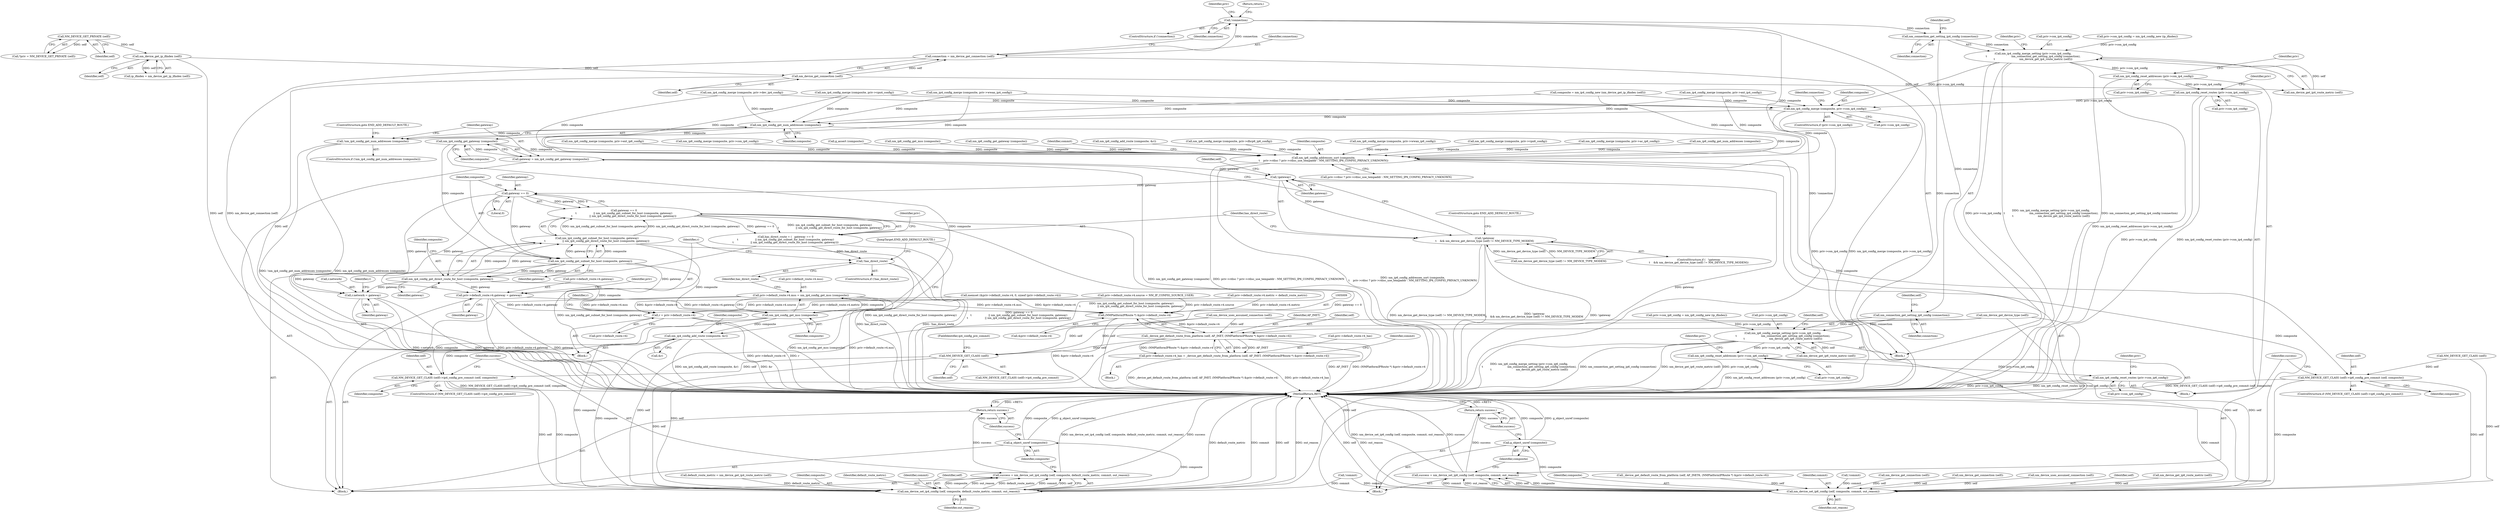 digraph "0_NetworkManager_d5fc88e573fa58b93034b04d35a2454f5d28cad9@API" {
"1004655" [label="(Call,nm_connection_get_setting_ip4_config (connection))"];
"1004636" [label="(Call,!connection)"];
"1004631" [label="(Call,connection = nm_device_get_connection (self))"];
"1004633" [label="(Call,nm_device_get_connection (self))"];
"1004611" [label="(Call,nm_device_get_ip_ifindex (self))"];
"1004606" [label="(Call,NM_DEVICE_GET_PRIVATE (self))"];
"1004651" [label="(Call,nm_ip4_config_merge_setting (priv->con_ip4_config,\n\t                             nm_connection_get_setting_ip4_config (connection),\n\t                             nm_device_get_ip4_route_metric (self)))"];
"1004671" [label="(Call,nm_ip4_config_reset_addresses (priv->con_ip4_config))"];
"1004675" [label="(Call,nm_ip4_config_reset_routes (priv->con_ip4_config))"];
"1004822" [label="(Call,nm_ip4_config_merge (composite, priv->con_ip4_config))"];
"1004872" [label="(Call,nm_ip4_config_get_num_addresses (composite))"];
"1004871" [label="(Call,!nm_ip4_config_get_num_addresses (composite))"];
"1004878" [label="(Call,nm_ip4_config_get_gateway (composite))"];
"1004876" [label="(Call,gateway = nm_ip4_config_get_gateway (composite))"];
"1004882" [label="(Call,!gateway)"];
"1004881" [label="(Call,!gateway\n\t    && nm_device_get_device_type (self) != NM_DEVICE_TYPE_MODEM)"];
"1004892" [label="(Call,gateway == 0)"];
"1004891" [label="(Call,gateway == 0\n\t                    || nm_ip4_config_get_subnet_for_host (composite, gateway)\n\t                    || nm_ip4_config_get_direct_route_for_host (composite, gateway))"];
"1004889" [label="(Call,has_direct_route = (   gateway == 0\n\t                    || nm_ip4_config_get_subnet_for_host (composite, gateway)\n\t                    || nm_ip4_config_get_direct_route_for_host (composite, gateway)))"];
"1004961" [label="(Call,!has_direct_route)"];
"1004896" [label="(Call,nm_ip4_config_get_subnet_for_host (composite, gateway))"];
"1004895" [label="(Call,nm_ip4_config_get_subnet_for_host (composite, gateway)\n\t                    || nm_ip4_config_get_direct_route_for_host (composite, gateway))"];
"1004899" [label="(Call,nm_ip4_config_get_direct_route_for_host (composite, gateway))"];
"1004932" [label="(Call,priv->default_route.v4.gateway = gateway)"];
"1004965" [label="(Call,r = priv->default_route.v4)"];
"1005008" [label="(Call,(NMPlatformIPRoute *) &priv->default_route.v4)"];
"1005005" [label="(Call,_device_get_default_route_from_platform (self, AF_INET, (NMPlatformIPRoute *) &priv->default_route.v4))"];
"1004999" [label="(Call,priv->default_route.v4_has = _device_get_default_route_from_platform (self, AF_INET, (NMPlatformIPRoute *) &priv->default_route.v4))"];
"1005021" [label="(Call,NM_DEVICE_GET_CLASS (self))"];
"1005024" [label="(Call,NM_DEVICE_GET_CLASS (self)->ip4_config_pre_commit (self, composite))"];
"1005029" [label="(Call,nm_device_set_ip4_config (self, composite, default_route_metric, commit, out_reason))"];
"1005027" [label="(Call,success = nm_device_set_ip4_config (self, composite, default_route_metric, commit, out_reason))"];
"1005037" [label="(Return,return success;)"];
"1005035" [label="(Call,g_object_unref (composite))"];
"1004958" [label="(Call,nm_ip4_config_get_mss (composite))"];
"1004950" [label="(Call,priv->default_route.v4.mss = nm_ip4_config_get_mss (composite))"];
"1004987" [label="(Call,nm_ip4_config_add_route (composite, &r))"];
"1004972" [label="(Call,r.network = gateway)"];
"1006202" [label="(Call,nm_ip6_config_addresses_sort (composite,\n\t    priv->rdisc ? priv->rdisc_use_tempaddr : NM_SETTING_IP6_CONFIG_PRIVACY_UNKNOWN))"];
"1006220" [label="(Call,NM_DEVICE_GET_CLASS (self)->ip6_config_pre_commit (self, composite))"];
"1006225" [label="(Call,nm_device_set_ip6_config (self, composite, commit, out_reason))"];
"1006223" [label="(Call,success = nm_device_set_ip6_config (self, composite, commit, out_reason))"];
"1006232" [label="(Return,return success;)"];
"1006230" [label="(Call,g_object_unref (composite))"];
"1004663" [label="(Call,nm_connection_get_setting_ip6_config (connection))"];
"1004659" [label="(Call,nm_ip6_config_merge_setting (priv->con_ip6_config,\n\t                             nm_connection_get_setting_ip6_config (connection),\n\t                             nm_device_get_ip6_route_metric (self)))"];
"1004679" [label="(Call,nm_ip6_config_reset_addresses (priv->con_ip6_config))"];
"1004683" [label="(Call,nm_ip6_config_reset_routes (priv->con_ip6_config))"];
"1004900" [label="(Identifier,composite)"];
"1004933" [label="(Call,priv->default_route.v4.gateway)"];
"1004972" [label="(Call,r.network = gateway)"];
"1004756" [label="(Call,default_route_metric = nm_device_get_ip4_route_metric (self))"];
"1004661" [label="(Identifier,priv)"];
"1004899" [label="(Call,nm_ip4_config_get_direct_route_for_host (composite, gateway))"];
"1004966" [label="(Identifier,r)"];
"1004998" [label="(Block,)"];
"1004635" [label="(ControlStructure,if (!connection))"];
"1004940" [label="(Identifier,gateway)"];
"1004961" [label="(Call,!has_direct_route)"];
"1006227" [label="(Identifier,composite)"];
"1006191" [label="(Call,_device_get_default_route_from_platform (self, AF_INET6, (NMPlatformIPRoute *) &priv->default_route.v6))"];
"1004795" [label="(Call,nm_ip4_config_merge (composite, priv->vpn4_config))"];
"1005010" [label="(Call,&priv->default_route.v4)"];
"1004641" [label="(Identifier,priv)"];
"1006230" [label="(Call,g_object_unref (composite))"];
"1005031" [label="(Identifier,composite)"];
"1004652" [label="(Call,priv->con_ip4_config)"];
"1004958" [label="(Call,nm_ip4_config_get_mss (composite))"];
"1004633" [label="(Call,nm_device_get_connection (self))"];
"1006225" [label="(Call,nm_device_set_ip6_config (self, composite, commit, out_reason))"];
"1004875" [label="(ControlStructure,goto END_ADD_DEFAULT_ROUTE;)"];
"1004775" [label="(Call,composite = nm_ip4_config_new (nm_device_get_ip_ifindex (self)))"];
"1005032" [label="(Identifier,default_route_metric)"];
"1004824" [label="(Call,priv->con_ip4_config)"];
"1004636" [label="(Call,!connection)"];
"1005000" [label="(Call,priv->default_route.v4_has)"];
"1005037" [label="(Return,return success;)"];
"1004901" [label="(Identifier,gateway)"];
"1006222" [label="(Identifier,composite)"];
"1004896" [label="(Call,nm_ip4_config_get_subnet_for_host (composite, gateway))"];
"1005005" [label="(Call,_device_get_default_route_from_platform (self, AF_INET, (NMPlatformIPRoute *) &priv->default_route.v4))"];
"1004876" [label="(Call,gateway = nm_ip4_config_get_gateway (composite))"];
"1004663" [label="(Call,nm_connection_get_setting_ip6_config (connection))"];
"1004892" [label="(Call,gateway == 0)"];
"1004962" [label="(Identifier,has_direct_route)"];
"1004932" [label="(Call,priv->default_route.v4.gateway = gateway)"];
"1004967" [label="(Call,priv->default_route.v4)"];
"1005007" [label="(Identifier,AF_INET)"];
"1004873" [label="(Identifier,composite)"];
"1004611" [label="(Call,nm_device_get_ip_ifindex (self))"];
"1005022" [label="(Identifier,self)"];
"1005998" [label="(Call,nm_ip6_config_merge (composite, priv->ext_ip6_config))"];
"1006204" [label="(Call,priv->rdisc ? priv->rdisc_use_tempaddr : NM_SETTING_IP6_CONFIG_PRIVACY_UNKNOWN)"];
"1006016" [label="(Call,nm_ip6_config_merge (composite, priv->con_ip6_config))"];
"1004684" [label="(Call,priv->con_ip6_config)"];
"1004891" [label="(Call,gateway == 0\n\t                    || nm_ip4_config_get_subnet_for_host (composite, gateway)\n\t                    || nm_ip4_config_get_direct_route_for_host (composite, gateway))"];
"1004893" [label="(Identifier,gateway)"];
"1004889" [label="(Call,has_direct_route = (   gateway == 0\n\t                    || nm_ip4_config_get_subnet_for_host (composite, gateway)\n\t                    || nm_ip4_config_get_direct_route_for_host (composite, gateway)))"];
"1005026" [label="(Identifier,composite)"];
"1004872" [label="(Call,nm_ip4_config_get_num_addresses (composite))"];
"1005035" [label="(Call,g_object_unref (composite))"];
"1004987" [label="(Call,nm_ip4_config_add_route (composite, &r))"];
"1004680" [label="(Call,priv->con_ip6_config)"];
"1005029" [label="(Call,nm_device_set_ip4_config (self, composite, default_route_metric, commit, out_reason))"];
"1004602" [label="(Block,)"];
"1006220" [label="(Call,NM_DEVICE_GET_CLASS (self)->ip6_config_pre_commit (self, composite))"];
"1004645" [label="(Call,priv->con_ip6_config = nm_ip6_config_new (ip_ifindex))"];
"1004988" [label="(Identifier,composite)"];
"1004607" [label="(Identifier,self)"];
"1004885" [label="(Call,nm_device_get_device_type (self))"];
"1006221" [label="(Identifier,self)"];
"1006202" [label="(Call,nm_ip6_config_addresses_sort (composite,\n\t    priv->rdisc ? priv->rdisc_use_tempaddr : NM_SETTING_IP6_CONFIG_PRIVACY_UNKNOWN))"];
"1004909" [label="(Call,memset (&priv->default_route.v4, 0, sizeof (priv->default_route.v4)))"];
"1005965" [label="(Call,g_assert (composite))"];
"1004880" [label="(ControlStructure,if (   !gateway\n\t    && nm_device_get_device_type (self) != NM_DEVICE_TYPE_MODEM))"];
"1006143" [label="(Call,nm_ip6_config_get_mss (composite))"];
"1004659" [label="(Call,nm_ip6_config_merge_setting (priv->con_ip6_config,\n\t                             nm_connection_get_setting_ip6_config (connection),\n\t                             nm_device_get_ip6_route_metric (self)))"];
"1004651" [label="(Call,nm_ip4_config_merge_setting (priv->con_ip4_config,\n\t                             nm_connection_get_setting_ip4_config (connection),\n\t                             nm_device_get_ip4_route_metric (self)))"];
"1005008" [label="(Call,(NMPlatformIPRoute *) &priv->default_route.v4)"];
"1004823" [label="(Identifier,composite)"];
"1006223" [label="(Call,success = nm_device_set_ip6_config (self, composite, commit, out_reason))"];
"1006072" [label="(Call,nm_ip6_config_get_gateway (composite))"];
"1005025" [label="(Identifier,self)"];
"1005033" [label="(Identifier,commit)"];
"1004989" [label="(Call,&r)"];
"1004828" [label="(Identifier,connection)"];
"1004670" [label="(Block,)"];
"1005019" [label="(ControlStructure,if (NM_DEVICE_GET_CLASS (self)->ip4_config_pre_commit))"];
"1006229" [label="(Identifier,out_reason)"];
"1005021" [label="(Call,NM_DEVICE_GET_CLASS (self))"];
"1004683" [label="(Call,nm_ip6_config_reset_routes (priv->con_ip6_config))"];
"1004895" [label="(Call,nm_ip4_config_get_subnet_for_host (composite, gateway)\n\t                    || nm_ip4_config_get_direct_route_for_host (composite, gateway))"];
"1005038" [label="(Identifier,success)"];
"1004999" [label="(Call,priv->default_route.v4_has = _device_get_default_route_from_platform (self, AF_INET, (NMPlatformIPRoute *) &priv->default_route.v4))"];
"1004658" [label="(Identifier,self)"];
"1004612" [label="(Identifier,self)"];
"1004676" [label="(Call,priv->con_ip4_config)"];
"1004897" [label="(Identifier,composite)"];
"1005027" [label="(Call,success = nm_device_set_ip4_config (self, composite, default_route_metric, commit, out_reason))"];
"1004979" [label="(Identifier,r)"];
"1005023" [label="(FieldIdentifier,ip4_config_pre_commit)"];
"1006213" [label="(Identifier,commit)"];
"1004804" [label="(Call,nm_ip4_config_merge (composite, priv->ext_ip4_config))"];
"1004888" [label="(ControlStructure,goto END_ADD_DEFAULT_ROUTE;)"];
"1005034" [label="(Identifier,out_reason)"];
"1004631" [label="(Call,connection = nm_device_get_connection (self))"];
"1005020" [label="(Call,NM_DEVICE_GET_CLASS (self)->ip4_config_pre_commit)"];
"1004960" [label="(ControlStructure,if (!has_direct_route))"];
"1004656" [label="(Identifier,connection)"];
"1004881" [label="(Call,!gateway\n\t    && nm_device_get_device_type (self) != NM_DEVICE_TYPE_MODEM)"];
"1006173" [label="(Call,nm_ip6_config_add_route (composite, &r))"];
"1004634" [label="(Identifier,self)"];
"1004745" [label="(Block,)"];
"1006233" [label="(Identifier,success)"];
"1005036" [label="(Identifier,composite)"];
"1004905" [label="(Identifier,priv)"];
"1006224" [label="(Identifier,success)"];
"1004963" [label="(Block,)"];
"1004894" [label="(Literal,0)"];
"1005024" [label="(Call,NM_DEVICE_GET_CLASS (self)->ip4_config_pre_commit (self, composite))"];
"1004671" [label="(Call,nm_ip4_config_reset_addresses (priv->con_ip4_config))"];
"1004886" [label="(Identifier,self)"];
"1005980" [label="(Call,nm_ip6_config_merge (composite, priv->dhcp6_ip6_config))"];
"1006228" [label="(Identifier,commit)"];
"1004665" [label="(Call,nm_device_get_ip6_route_metric (self))"];
"1004884" [label="(Call,nm_device_get_device_type (self) != NM_DEVICE_TYPE_MODEM)"];
"1004890" [label="(Identifier,has_direct_route)"];
"1004976" [label="(Identifier,gateway)"];
"1004666" [label="(Identifier,self)"];
"1004991" [label="(JumpTarget,END_ADD_DEFAULT_ROUTE:)"];
"1004677" [label="(Identifier,priv)"];
"1004637" [label="(Identifier,connection)"];
"1004871" [label="(Call,!nm_ip4_config_get_num_addresses (composite))"];
"1005030" [label="(Identifier,self)"];
"1004945" [label="(Identifier,priv)"];
"1004846" [label="(Call,!commit)"];
"1004660" [label="(Call,priv->con_ip6_config)"];
"1006203" [label="(Identifier,composite)"];
"1004822" [label="(Call,nm_ip4_config_merge (composite, priv->con_ip4_config))"];
"1006217" [label="(Call,NM_DEVICE_GET_CLASS (self))"];
"1006040" [label="(Call,!commit)"];
"1006023" [label="(Call,nm_device_get_connection (self))"];
"1007368" [label="(MethodReturn,RET)"];
"1004609" [label="(Call,ip_ifindex = nm_device_get_ip_ifindex (self))"];
"1004639" [label="(Call,priv->con_ip4_config = nm_ip4_config_new (ip_ifindex))"];
"1005017" [label="(Identifier,commit)"];
"1004679" [label="(Call,nm_ip6_config_reset_addresses (priv->con_ip6_config))"];
"1004898" [label="(Identifier,gateway)"];
"1004974" [label="(Identifier,r)"];
"1004951" [label="(Call,priv->default_route.v4.mss)"];
"1004950" [label="(Call,priv->default_route.v4.mss = nm_ip4_config_get_mss (composite))"];
"1004878" [label="(Call,nm_ip4_config_get_gateway (composite))"];
"1005006" [label="(Identifier,self)"];
"1004818" [label="(ControlStructure,if (priv->con_ip4_config))"];
"1006007" [label="(Call,nm_ip6_config_merge (composite, priv->wwan_ip6_config))"];
"1005989" [label="(Call,nm_ip6_config_merge (composite, priv->vpn6_config))"];
"1004882" [label="(Call,!gateway)"];
"1004638" [label="(Return,return;)"];
"1004606" [label="(Call,NM_DEVICE_GET_PRIVATE (self))"];
"1005971" [label="(Call,nm_ip6_config_merge (composite, priv->ac_ip6_config))"];
"1005028" [label="(Identifier,success)"];
"1004685" [label="(Identifier,priv)"];
"1004681" [label="(Identifier,priv)"];
"1004883" [label="(Identifier,gateway)"];
"1004959" [label="(Identifier,composite)"];
"1005947" [label="(Block,)"];
"1004604" [label="(Call,*priv = NM_DEVICE_GET_PRIVATE (self))"];
"1004877" [label="(Identifier,gateway)"];
"1004632" [label="(Identifier,connection)"];
"1004655" [label="(Call,nm_connection_get_setting_ip4_config (connection))"];
"1004923" [label="(Call,priv->default_route.v4.source = NM_IP_CONFIG_SOURCE_USER)"];
"1006066" [label="(Call,nm_ip6_config_get_num_addresses (composite))"];
"1004657" [label="(Call,nm_device_get_ip4_route_metric (self))"];
"1006215" [label="(ControlStructure,if (NM_DEVICE_GET_CLASS (self)->ip6_config_pre_commit))"];
"1004829" [label="(Call,nm_device_get_connection (self))"];
"1004664" [label="(Identifier,connection)"];
"1004941" [label="(Call,priv->default_route.v4.metric = default_route_metric)"];
"1004786" [label="(Call,nm_ip4_config_merge (composite, priv->dev_ip4_config))"];
"1004669" [label="(Identifier,self)"];
"1004672" [label="(Call,priv->con_ip4_config)"];
"1006045" [label="(Call,nm_device_uses_assumed_connection (self))"];
"1006232" [label="(Return,return success;)"];
"1004675" [label="(Call,nm_ip4_config_reset_routes (priv->con_ip4_config))"];
"1004879" [label="(Identifier,composite)"];
"1004851" [label="(Call,nm_device_uses_assumed_connection (self))"];
"1006226" [label="(Identifier,self)"];
"1004870" [label="(ControlStructure,if (!nm_ip4_config_get_num_addresses (composite)))"];
"1004813" [label="(Call,nm_ip4_config_merge (composite, priv->wwan_ip4_config))"];
"1006231" [label="(Identifier,composite)"];
"1004973" [label="(Call,r.network)"];
"1004965" [label="(Call,r = priv->default_route.v4)"];
"1004690" [label="(Identifier,priv)"];
"1006133" [label="(Call,nm_device_get_ip6_route_metric (self))"];
"1004655" -> "1004651"  [label="AST: "];
"1004655" -> "1004656"  [label="CFG: "];
"1004656" -> "1004655"  [label="AST: "];
"1004658" -> "1004655"  [label="CFG: "];
"1004655" -> "1004651"  [label="DDG: connection"];
"1004636" -> "1004655"  [label="DDG: connection"];
"1004655" -> "1004663"  [label="DDG: connection"];
"1004636" -> "1004635"  [label="AST: "];
"1004636" -> "1004637"  [label="CFG: "];
"1004637" -> "1004636"  [label="AST: "];
"1004638" -> "1004636"  [label="CFG: "];
"1004641" -> "1004636"  [label="CFG: "];
"1004636" -> "1007368"  [label="DDG: !connection"];
"1004636" -> "1007368"  [label="DDG: connection"];
"1004631" -> "1004636"  [label="DDG: connection"];
"1004631" -> "1004602"  [label="AST: "];
"1004631" -> "1004633"  [label="CFG: "];
"1004632" -> "1004631"  [label="AST: "];
"1004633" -> "1004631"  [label="AST: "];
"1004637" -> "1004631"  [label="CFG: "];
"1004631" -> "1007368"  [label="DDG: nm_device_get_connection (self)"];
"1004633" -> "1004631"  [label="DDG: self"];
"1004633" -> "1004634"  [label="CFG: "];
"1004634" -> "1004633"  [label="AST: "];
"1004633" -> "1007368"  [label="DDG: self"];
"1004611" -> "1004633"  [label="DDG: self"];
"1004633" -> "1004657"  [label="DDG: self"];
"1004611" -> "1004609"  [label="AST: "];
"1004611" -> "1004612"  [label="CFG: "];
"1004612" -> "1004611"  [label="AST: "];
"1004609" -> "1004611"  [label="CFG: "];
"1004611" -> "1007368"  [label="DDG: self"];
"1004611" -> "1004609"  [label="DDG: self"];
"1004606" -> "1004611"  [label="DDG: self"];
"1004606" -> "1004604"  [label="AST: "];
"1004606" -> "1004607"  [label="CFG: "];
"1004607" -> "1004606"  [label="AST: "];
"1004604" -> "1004606"  [label="CFG: "];
"1004606" -> "1004604"  [label="DDG: self"];
"1004651" -> "1004602"  [label="AST: "];
"1004651" -> "1004657"  [label="CFG: "];
"1004652" -> "1004651"  [label="AST: "];
"1004657" -> "1004651"  [label="AST: "];
"1004661" -> "1004651"  [label="CFG: "];
"1004651" -> "1007368"  [label="DDG: nm_ip4_config_merge_setting (priv->con_ip4_config,\n\t                             nm_connection_get_setting_ip4_config (connection),\n\t                             nm_device_get_ip4_route_metric (self))"];
"1004651" -> "1007368"  [label="DDG: nm_connection_get_setting_ip4_config (connection)"];
"1004651" -> "1007368"  [label="DDG: priv->con_ip4_config"];
"1004639" -> "1004651"  [label="DDG: priv->con_ip4_config"];
"1004657" -> "1004651"  [label="DDG: self"];
"1004651" -> "1004671"  [label="DDG: priv->con_ip4_config"];
"1004651" -> "1004822"  [label="DDG: priv->con_ip4_config"];
"1004671" -> "1004670"  [label="AST: "];
"1004671" -> "1004672"  [label="CFG: "];
"1004672" -> "1004671"  [label="AST: "];
"1004677" -> "1004671"  [label="CFG: "];
"1004671" -> "1007368"  [label="DDG: nm_ip4_config_reset_addresses (priv->con_ip4_config)"];
"1004671" -> "1004675"  [label="DDG: priv->con_ip4_config"];
"1004675" -> "1004670"  [label="AST: "];
"1004675" -> "1004676"  [label="CFG: "];
"1004676" -> "1004675"  [label="AST: "];
"1004681" -> "1004675"  [label="CFG: "];
"1004675" -> "1007368"  [label="DDG: priv->con_ip4_config"];
"1004675" -> "1007368"  [label="DDG: nm_ip4_config_reset_routes (priv->con_ip4_config)"];
"1004675" -> "1004822"  [label="DDG: priv->con_ip4_config"];
"1004822" -> "1004818"  [label="AST: "];
"1004822" -> "1004824"  [label="CFG: "];
"1004823" -> "1004822"  [label="AST: "];
"1004824" -> "1004822"  [label="AST: "];
"1004828" -> "1004822"  [label="CFG: "];
"1004822" -> "1007368"  [label="DDG: nm_ip4_config_merge (composite, priv->con_ip4_config)"];
"1004822" -> "1007368"  [label="DDG: priv->con_ip4_config"];
"1004775" -> "1004822"  [label="DDG: composite"];
"1004813" -> "1004822"  [label="DDG: composite"];
"1004786" -> "1004822"  [label="DDG: composite"];
"1004795" -> "1004822"  [label="DDG: composite"];
"1004804" -> "1004822"  [label="DDG: composite"];
"1004822" -> "1004872"  [label="DDG: composite"];
"1004822" -> "1006202"  [label="DDG: composite"];
"1004872" -> "1004871"  [label="AST: "];
"1004872" -> "1004873"  [label="CFG: "];
"1004873" -> "1004872"  [label="AST: "];
"1004871" -> "1004872"  [label="CFG: "];
"1004872" -> "1004871"  [label="DDG: composite"];
"1004775" -> "1004872"  [label="DDG: composite"];
"1004813" -> "1004872"  [label="DDG: composite"];
"1004786" -> "1004872"  [label="DDG: composite"];
"1004795" -> "1004872"  [label="DDG: composite"];
"1004804" -> "1004872"  [label="DDG: composite"];
"1004872" -> "1004878"  [label="DDG: composite"];
"1004872" -> "1006202"  [label="DDG: composite"];
"1004871" -> "1004870"  [label="AST: "];
"1004875" -> "1004871"  [label="CFG: "];
"1004877" -> "1004871"  [label="CFG: "];
"1004871" -> "1007368"  [label="DDG: nm_ip4_config_get_num_addresses (composite)"];
"1004871" -> "1007368"  [label="DDG: !nm_ip4_config_get_num_addresses (composite)"];
"1004878" -> "1004876"  [label="AST: "];
"1004878" -> "1004879"  [label="CFG: "];
"1004879" -> "1004878"  [label="AST: "];
"1004876" -> "1004878"  [label="CFG: "];
"1004878" -> "1004876"  [label="DDG: composite"];
"1004878" -> "1004896"  [label="DDG: composite"];
"1004878" -> "1004958"  [label="DDG: composite"];
"1004878" -> "1006202"  [label="DDG: composite"];
"1004876" -> "1004745"  [label="AST: "];
"1004877" -> "1004876"  [label="AST: "];
"1004883" -> "1004876"  [label="CFG: "];
"1004876" -> "1007368"  [label="DDG: nm_ip4_config_get_gateway (composite)"];
"1004876" -> "1004882"  [label="DDG: gateway"];
"1004882" -> "1004881"  [label="AST: "];
"1004882" -> "1004883"  [label="CFG: "];
"1004883" -> "1004882"  [label="AST: "];
"1004886" -> "1004882"  [label="CFG: "];
"1004881" -> "1004882"  [label="CFG: "];
"1004882" -> "1007368"  [label="DDG: gateway"];
"1004882" -> "1004881"  [label="DDG: gateway"];
"1004882" -> "1004892"  [label="DDG: gateway"];
"1004881" -> "1004880"  [label="AST: "];
"1004881" -> "1004884"  [label="CFG: "];
"1004884" -> "1004881"  [label="AST: "];
"1004888" -> "1004881"  [label="CFG: "];
"1004890" -> "1004881"  [label="CFG: "];
"1004881" -> "1007368"  [label="DDG: nm_device_get_device_type (self) != NM_DEVICE_TYPE_MODEM"];
"1004881" -> "1007368"  [label="DDG: !gateway\n\t    && nm_device_get_device_type (self) != NM_DEVICE_TYPE_MODEM"];
"1004881" -> "1007368"  [label="DDG: !gateway"];
"1004884" -> "1004881"  [label="DDG: nm_device_get_device_type (self)"];
"1004884" -> "1004881"  [label="DDG: NM_DEVICE_TYPE_MODEM"];
"1004892" -> "1004891"  [label="AST: "];
"1004892" -> "1004894"  [label="CFG: "];
"1004893" -> "1004892"  [label="AST: "];
"1004894" -> "1004892"  [label="AST: "];
"1004897" -> "1004892"  [label="CFG: "];
"1004891" -> "1004892"  [label="CFG: "];
"1004892" -> "1004891"  [label="DDG: gateway"];
"1004892" -> "1004891"  [label="DDG: 0"];
"1004892" -> "1004896"  [label="DDG: gateway"];
"1004892" -> "1004932"  [label="DDG: gateway"];
"1004892" -> "1004972"  [label="DDG: gateway"];
"1004891" -> "1004889"  [label="AST: "];
"1004891" -> "1004895"  [label="CFG: "];
"1004895" -> "1004891"  [label="AST: "];
"1004889" -> "1004891"  [label="CFG: "];
"1004891" -> "1007368"  [label="DDG: nm_ip4_config_get_subnet_for_host (composite, gateway)\n\t                    || nm_ip4_config_get_direct_route_for_host (composite, gateway)"];
"1004891" -> "1007368"  [label="DDG: gateway == 0"];
"1004891" -> "1004889"  [label="DDG: gateway == 0"];
"1004891" -> "1004889"  [label="DDG: nm_ip4_config_get_subnet_for_host (composite, gateway)\n\t                    || nm_ip4_config_get_direct_route_for_host (composite, gateway)"];
"1004895" -> "1004891"  [label="DDG: nm_ip4_config_get_subnet_for_host (composite, gateway)"];
"1004895" -> "1004891"  [label="DDG: nm_ip4_config_get_direct_route_for_host (composite, gateway)"];
"1004889" -> "1004745"  [label="AST: "];
"1004890" -> "1004889"  [label="AST: "];
"1004905" -> "1004889"  [label="CFG: "];
"1004889" -> "1007368"  [label="DDG: gateway == 0\n\t                    || nm_ip4_config_get_subnet_for_host (composite, gateway)\n\t                    || nm_ip4_config_get_direct_route_for_host (composite, gateway)"];
"1004889" -> "1004961"  [label="DDG: has_direct_route"];
"1004961" -> "1004960"  [label="AST: "];
"1004961" -> "1004962"  [label="CFG: "];
"1004962" -> "1004961"  [label="AST: "];
"1004966" -> "1004961"  [label="CFG: "];
"1004991" -> "1004961"  [label="CFG: "];
"1004961" -> "1007368"  [label="DDG: has_direct_route"];
"1004961" -> "1007368"  [label="DDG: !has_direct_route"];
"1004896" -> "1004895"  [label="AST: "];
"1004896" -> "1004898"  [label="CFG: "];
"1004897" -> "1004896"  [label="AST: "];
"1004898" -> "1004896"  [label="AST: "];
"1004900" -> "1004896"  [label="CFG: "];
"1004895" -> "1004896"  [label="CFG: "];
"1004896" -> "1004895"  [label="DDG: composite"];
"1004896" -> "1004895"  [label="DDG: gateway"];
"1004896" -> "1004899"  [label="DDG: composite"];
"1004896" -> "1004899"  [label="DDG: gateway"];
"1004896" -> "1004932"  [label="DDG: gateway"];
"1004896" -> "1004958"  [label="DDG: composite"];
"1004896" -> "1004972"  [label="DDG: gateway"];
"1004895" -> "1004899"  [label="CFG: "];
"1004899" -> "1004895"  [label="AST: "];
"1004895" -> "1007368"  [label="DDG: nm_ip4_config_get_direct_route_for_host (composite, gateway)"];
"1004895" -> "1007368"  [label="DDG: nm_ip4_config_get_subnet_for_host (composite, gateway)"];
"1004899" -> "1004895"  [label="DDG: composite"];
"1004899" -> "1004895"  [label="DDG: gateway"];
"1004899" -> "1004901"  [label="CFG: "];
"1004900" -> "1004899"  [label="AST: "];
"1004901" -> "1004899"  [label="AST: "];
"1004899" -> "1004932"  [label="DDG: gateway"];
"1004899" -> "1004958"  [label="DDG: composite"];
"1004899" -> "1004972"  [label="DDG: gateway"];
"1004932" -> "1004745"  [label="AST: "];
"1004932" -> "1004940"  [label="CFG: "];
"1004933" -> "1004932"  [label="AST: "];
"1004940" -> "1004932"  [label="AST: "];
"1004945" -> "1004932"  [label="CFG: "];
"1004932" -> "1007368"  [label="DDG: gateway"];
"1004932" -> "1007368"  [label="DDG: priv->default_route.v4.gateway"];
"1004932" -> "1004965"  [label="DDG: priv->default_route.v4.gateway"];
"1004932" -> "1005008"  [label="DDG: priv->default_route.v4.gateway"];
"1004965" -> "1004963"  [label="AST: "];
"1004965" -> "1004967"  [label="CFG: "];
"1004966" -> "1004965"  [label="AST: "];
"1004967" -> "1004965"  [label="AST: "];
"1004974" -> "1004965"  [label="CFG: "];
"1004965" -> "1007368"  [label="DDG: priv->default_route.v4"];
"1004965" -> "1007368"  [label="DDG: r"];
"1004950" -> "1004965"  [label="DDG: priv->default_route.v4.mss"];
"1004941" -> "1004965"  [label="DDG: priv->default_route.v4.metric"];
"1004909" -> "1004965"  [label="DDG: &priv->default_route.v4"];
"1004923" -> "1004965"  [label="DDG: priv->default_route.v4.source"];
"1005008" -> "1005005"  [label="AST: "];
"1005008" -> "1005010"  [label="CFG: "];
"1005009" -> "1005008"  [label="AST: "];
"1005010" -> "1005008"  [label="AST: "];
"1005005" -> "1005008"  [label="CFG: "];
"1005008" -> "1007368"  [label="DDG: &priv->default_route.v4"];
"1005008" -> "1005005"  [label="DDG: &priv->default_route.v4"];
"1004909" -> "1005008"  [label="DDG: &priv->default_route.v4"];
"1004950" -> "1005008"  [label="DDG: priv->default_route.v4.mss"];
"1004941" -> "1005008"  [label="DDG: priv->default_route.v4.metric"];
"1004923" -> "1005008"  [label="DDG: priv->default_route.v4.source"];
"1005005" -> "1004999"  [label="AST: "];
"1005006" -> "1005005"  [label="AST: "];
"1005007" -> "1005005"  [label="AST: "];
"1004999" -> "1005005"  [label="CFG: "];
"1005005" -> "1007368"  [label="DDG: AF_INET"];
"1005005" -> "1007368"  [label="DDG: (NMPlatformIPRoute *) &priv->default_route.v4"];
"1005005" -> "1004999"  [label="DDG: self"];
"1005005" -> "1004999"  [label="DDG: AF_INET"];
"1005005" -> "1004999"  [label="DDG: (NMPlatformIPRoute *) &priv->default_route.v4"];
"1004851" -> "1005005"  [label="DDG: self"];
"1004885" -> "1005005"  [label="DDG: self"];
"1005005" -> "1005021"  [label="DDG: self"];
"1005005" -> "1005029"  [label="DDG: self"];
"1004999" -> "1004998"  [label="AST: "];
"1005000" -> "1004999"  [label="AST: "];
"1005017" -> "1004999"  [label="CFG: "];
"1004999" -> "1007368"  [label="DDG: _device_get_default_route_from_platform (self, AF_INET, (NMPlatformIPRoute *) &priv->default_route.v4)"];
"1004999" -> "1007368"  [label="DDG: priv->default_route.v4_has"];
"1005021" -> "1005020"  [label="AST: "];
"1005021" -> "1005022"  [label="CFG: "];
"1005022" -> "1005021"  [label="AST: "];
"1005023" -> "1005021"  [label="CFG: "];
"1004851" -> "1005021"  [label="DDG: self"];
"1004885" -> "1005021"  [label="DDG: self"];
"1005021" -> "1005024"  [label="DDG: self"];
"1005021" -> "1005029"  [label="DDG: self"];
"1005024" -> "1005019"  [label="AST: "];
"1005024" -> "1005026"  [label="CFG: "];
"1005025" -> "1005024"  [label="AST: "];
"1005026" -> "1005024"  [label="AST: "];
"1005028" -> "1005024"  [label="CFG: "];
"1005024" -> "1007368"  [label="DDG: NM_DEVICE_GET_CLASS (self)->ip4_config_pre_commit (self, composite)"];
"1004987" -> "1005024"  [label="DDG: composite"];
"1004958" -> "1005024"  [label="DDG: composite"];
"1005024" -> "1005029"  [label="DDG: self"];
"1005024" -> "1005029"  [label="DDG: composite"];
"1005029" -> "1005027"  [label="AST: "];
"1005029" -> "1005034"  [label="CFG: "];
"1005030" -> "1005029"  [label="AST: "];
"1005031" -> "1005029"  [label="AST: "];
"1005032" -> "1005029"  [label="AST: "];
"1005033" -> "1005029"  [label="AST: "];
"1005034" -> "1005029"  [label="AST: "];
"1005027" -> "1005029"  [label="CFG: "];
"1005029" -> "1007368"  [label="DDG: default_route_metric"];
"1005029" -> "1007368"  [label="DDG: commit"];
"1005029" -> "1007368"  [label="DDG: self"];
"1005029" -> "1007368"  [label="DDG: out_reason"];
"1005029" -> "1005027"  [label="DDG: composite"];
"1005029" -> "1005027"  [label="DDG: out_reason"];
"1005029" -> "1005027"  [label="DDG: default_route_metric"];
"1005029" -> "1005027"  [label="DDG: commit"];
"1005029" -> "1005027"  [label="DDG: self"];
"1004851" -> "1005029"  [label="DDG: self"];
"1004885" -> "1005029"  [label="DDG: self"];
"1004987" -> "1005029"  [label="DDG: composite"];
"1004958" -> "1005029"  [label="DDG: composite"];
"1004756" -> "1005029"  [label="DDG: default_route_metric"];
"1004846" -> "1005029"  [label="DDG: commit"];
"1005029" -> "1005035"  [label="DDG: composite"];
"1005027" -> "1004745"  [label="AST: "];
"1005028" -> "1005027"  [label="AST: "];
"1005036" -> "1005027"  [label="CFG: "];
"1005027" -> "1007368"  [label="DDG: nm_device_set_ip4_config (self, composite, default_route_metric, commit, out_reason)"];
"1005027" -> "1007368"  [label="DDG: success"];
"1005027" -> "1005037"  [label="DDG: success"];
"1005037" -> "1004745"  [label="AST: "];
"1005037" -> "1005038"  [label="CFG: "];
"1005038" -> "1005037"  [label="AST: "];
"1007368" -> "1005037"  [label="CFG: "];
"1005037" -> "1007368"  [label="DDG: <RET>"];
"1005038" -> "1005037"  [label="DDG: success"];
"1005035" -> "1004745"  [label="AST: "];
"1005035" -> "1005036"  [label="CFG: "];
"1005036" -> "1005035"  [label="AST: "];
"1005038" -> "1005035"  [label="CFG: "];
"1005035" -> "1007368"  [label="DDG: g_object_unref (composite)"];
"1005035" -> "1007368"  [label="DDG: composite"];
"1004958" -> "1004950"  [label="AST: "];
"1004958" -> "1004959"  [label="CFG: "];
"1004959" -> "1004958"  [label="AST: "];
"1004950" -> "1004958"  [label="CFG: "];
"1004958" -> "1004950"  [label="DDG: composite"];
"1004958" -> "1004987"  [label="DDG: composite"];
"1004950" -> "1004745"  [label="AST: "];
"1004951" -> "1004950"  [label="AST: "];
"1004962" -> "1004950"  [label="CFG: "];
"1004950" -> "1007368"  [label="DDG: priv->default_route.v4.mss"];
"1004950" -> "1007368"  [label="DDG: nm_ip4_config_get_mss (composite)"];
"1004987" -> "1004963"  [label="AST: "];
"1004987" -> "1004989"  [label="CFG: "];
"1004988" -> "1004987"  [label="AST: "];
"1004989" -> "1004987"  [label="AST: "];
"1004991" -> "1004987"  [label="CFG: "];
"1004987" -> "1007368"  [label="DDG: nm_ip4_config_add_route (composite, &r)"];
"1004987" -> "1007368"  [label="DDG: &r"];
"1004972" -> "1004963"  [label="AST: "];
"1004972" -> "1004976"  [label="CFG: "];
"1004973" -> "1004972"  [label="AST: "];
"1004976" -> "1004972"  [label="AST: "];
"1004979" -> "1004972"  [label="CFG: "];
"1004972" -> "1007368"  [label="DDG: r.network"];
"1004972" -> "1007368"  [label="DDG: gateway"];
"1006202" -> "1005947"  [label="AST: "];
"1006202" -> "1006204"  [label="CFG: "];
"1006203" -> "1006202"  [label="AST: "];
"1006204" -> "1006202"  [label="AST: "];
"1006213" -> "1006202"  [label="CFG: "];
"1006202" -> "1007368"  [label="DDG: priv->rdisc ? priv->rdisc_use_tempaddr : NM_SETTING_IP6_CONFIG_PRIVACY_UNKNOWN"];
"1006202" -> "1007368"  [label="DDG: nm_ip6_config_addresses_sort (composite,\n\t    priv->rdisc ? priv->rdisc_use_tempaddr : NM_SETTING_IP6_CONFIG_PRIVACY_UNKNOWN)"];
"1004775" -> "1006202"  [label="DDG: composite"];
"1004786" -> "1006202"  [label="DDG: composite"];
"1005965" -> "1006202"  [label="DDG: composite"];
"1006173" -> "1006202"  [label="DDG: composite"];
"1006072" -> "1006202"  [label="DDG: composite"];
"1005980" -> "1006202"  [label="DDG: composite"];
"1004813" -> "1006202"  [label="DDG: composite"];
"1005989" -> "1006202"  [label="DDG: composite"];
"1006007" -> "1006202"  [label="DDG: composite"];
"1006143" -> "1006202"  [label="DDG: composite"];
"1004795" -> "1006202"  [label="DDG: composite"];
"1004804" -> "1006202"  [label="DDG: composite"];
"1006066" -> "1006202"  [label="DDG: composite"];
"1005971" -> "1006202"  [label="DDG: composite"];
"1005998" -> "1006202"  [label="DDG: composite"];
"1006016" -> "1006202"  [label="DDG: composite"];
"1006202" -> "1006220"  [label="DDG: composite"];
"1006202" -> "1006225"  [label="DDG: composite"];
"1006220" -> "1006215"  [label="AST: "];
"1006220" -> "1006222"  [label="CFG: "];
"1006221" -> "1006220"  [label="AST: "];
"1006222" -> "1006220"  [label="AST: "];
"1006224" -> "1006220"  [label="CFG: "];
"1006220" -> "1007368"  [label="DDG: NM_DEVICE_GET_CLASS (self)->ip6_config_pre_commit (self, composite)"];
"1006217" -> "1006220"  [label="DDG: self"];
"1006220" -> "1006225"  [label="DDG: self"];
"1006220" -> "1006225"  [label="DDG: composite"];
"1006225" -> "1006223"  [label="AST: "];
"1006225" -> "1006229"  [label="CFG: "];
"1006226" -> "1006225"  [label="AST: "];
"1006227" -> "1006225"  [label="AST: "];
"1006228" -> "1006225"  [label="AST: "];
"1006229" -> "1006225"  [label="AST: "];
"1006223" -> "1006225"  [label="CFG: "];
"1006225" -> "1007368"  [label="DDG: commit"];
"1006225" -> "1007368"  [label="DDG: self"];
"1006225" -> "1007368"  [label="DDG: out_reason"];
"1006225" -> "1006223"  [label="DDG: self"];
"1006225" -> "1006223"  [label="DDG: composite"];
"1006225" -> "1006223"  [label="DDG: commit"];
"1006225" -> "1006223"  [label="DDG: out_reason"];
"1006023" -> "1006225"  [label="DDG: self"];
"1006217" -> "1006225"  [label="DDG: self"];
"1006191" -> "1006225"  [label="DDG: self"];
"1006045" -> "1006225"  [label="DDG: self"];
"1006133" -> "1006225"  [label="DDG: self"];
"1004851" -> "1006225"  [label="DDG: self"];
"1004829" -> "1006225"  [label="DDG: self"];
"1004885" -> "1006225"  [label="DDG: self"];
"1006040" -> "1006225"  [label="DDG: commit"];
"1004846" -> "1006225"  [label="DDG: commit"];
"1006225" -> "1006230"  [label="DDG: composite"];
"1006223" -> "1005947"  [label="AST: "];
"1006224" -> "1006223"  [label="AST: "];
"1006231" -> "1006223"  [label="CFG: "];
"1006223" -> "1007368"  [label="DDG: nm_device_set_ip6_config (self, composite, commit, out_reason)"];
"1006223" -> "1007368"  [label="DDG: success"];
"1006223" -> "1006232"  [label="DDG: success"];
"1006232" -> "1005947"  [label="AST: "];
"1006232" -> "1006233"  [label="CFG: "];
"1006233" -> "1006232"  [label="AST: "];
"1007368" -> "1006232"  [label="CFG: "];
"1006232" -> "1007368"  [label="DDG: <RET>"];
"1006233" -> "1006232"  [label="DDG: success"];
"1006230" -> "1005947"  [label="AST: "];
"1006230" -> "1006231"  [label="CFG: "];
"1006231" -> "1006230"  [label="AST: "];
"1006233" -> "1006230"  [label="CFG: "];
"1006230" -> "1007368"  [label="DDG: composite"];
"1006230" -> "1007368"  [label="DDG: g_object_unref (composite)"];
"1004663" -> "1004659"  [label="AST: "];
"1004663" -> "1004664"  [label="CFG: "];
"1004664" -> "1004663"  [label="AST: "];
"1004666" -> "1004663"  [label="CFG: "];
"1004663" -> "1004659"  [label="DDG: connection"];
"1004659" -> "1004602"  [label="AST: "];
"1004659" -> "1004665"  [label="CFG: "];
"1004660" -> "1004659"  [label="AST: "];
"1004665" -> "1004659"  [label="AST: "];
"1004669" -> "1004659"  [label="CFG: "];
"1004659" -> "1007368"  [label="DDG: nm_device_get_ip6_route_metric (self)"];
"1004659" -> "1007368"  [label="DDG: priv->con_ip6_config"];
"1004659" -> "1007368"  [label="DDG: nm_ip6_config_merge_setting (priv->con_ip6_config,\n\t                             nm_connection_get_setting_ip6_config (connection),\n\t                             nm_device_get_ip6_route_metric (self))"];
"1004659" -> "1007368"  [label="DDG: nm_connection_get_setting_ip6_config (connection)"];
"1004645" -> "1004659"  [label="DDG: priv->con_ip6_config"];
"1004665" -> "1004659"  [label="DDG: self"];
"1004659" -> "1004679"  [label="DDG: priv->con_ip6_config"];
"1004679" -> "1004670"  [label="AST: "];
"1004679" -> "1004680"  [label="CFG: "];
"1004680" -> "1004679"  [label="AST: "];
"1004685" -> "1004679"  [label="CFG: "];
"1004679" -> "1007368"  [label="DDG: nm_ip6_config_reset_addresses (priv->con_ip6_config)"];
"1004679" -> "1004683"  [label="DDG: priv->con_ip6_config"];
"1004683" -> "1004670"  [label="AST: "];
"1004683" -> "1004684"  [label="CFG: "];
"1004684" -> "1004683"  [label="AST: "];
"1004690" -> "1004683"  [label="CFG: "];
"1004683" -> "1007368"  [label="DDG: priv->con_ip6_config"];
"1004683" -> "1007368"  [label="DDG: nm_ip6_config_reset_routes (priv->con_ip6_config)"];
}
